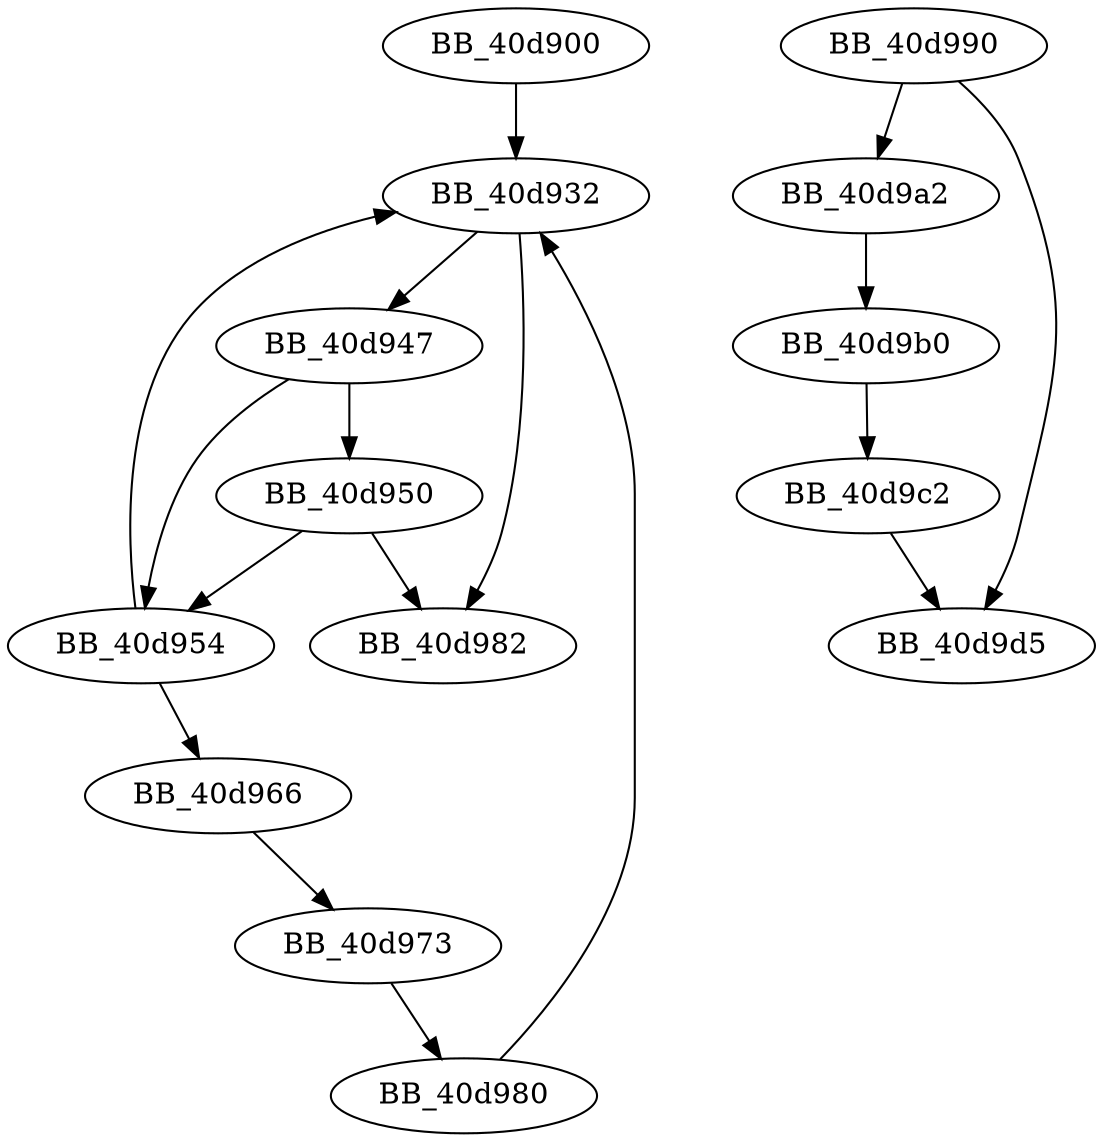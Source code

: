 DiGraph __local_unwind4{
BB_40d900->BB_40d932
BB_40d932->BB_40d947
BB_40d932->BB_40d982
BB_40d947->BB_40d950
BB_40d947->BB_40d954
BB_40d950->BB_40d954
BB_40d950->BB_40d982
BB_40d954->BB_40d932
BB_40d954->BB_40d966
BB_40d966->BB_40d973
BB_40d973->BB_40d980
BB_40d980->BB_40d932
BB_40d990->BB_40d9a2
BB_40d990->BB_40d9d5
BB_40d9a2->BB_40d9b0
BB_40d9b0->BB_40d9c2
BB_40d9c2->BB_40d9d5
}
